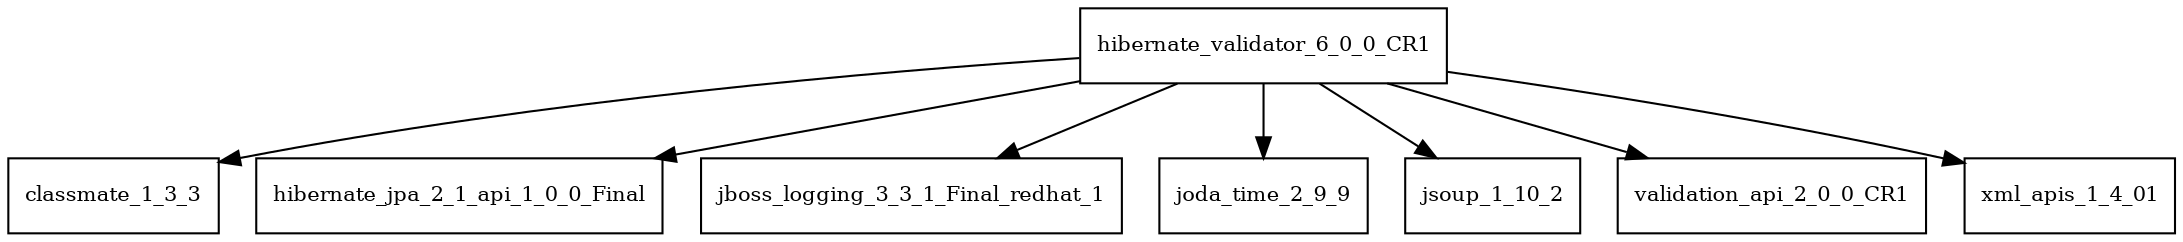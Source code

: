 digraph hibernate_validator_6_0_0_CR1_dependencies {
  node [shape = box, fontsize=10.0];
  hibernate_validator_6_0_0_CR1 -> classmate_1_3_3;
  hibernate_validator_6_0_0_CR1 -> hibernate_jpa_2_1_api_1_0_0_Final;
  hibernate_validator_6_0_0_CR1 -> jboss_logging_3_3_1_Final_redhat_1;
  hibernate_validator_6_0_0_CR1 -> joda_time_2_9_9;
  hibernate_validator_6_0_0_CR1 -> jsoup_1_10_2;
  hibernate_validator_6_0_0_CR1 -> validation_api_2_0_0_CR1;
  hibernate_validator_6_0_0_CR1 -> xml_apis_1_4_01;
}
